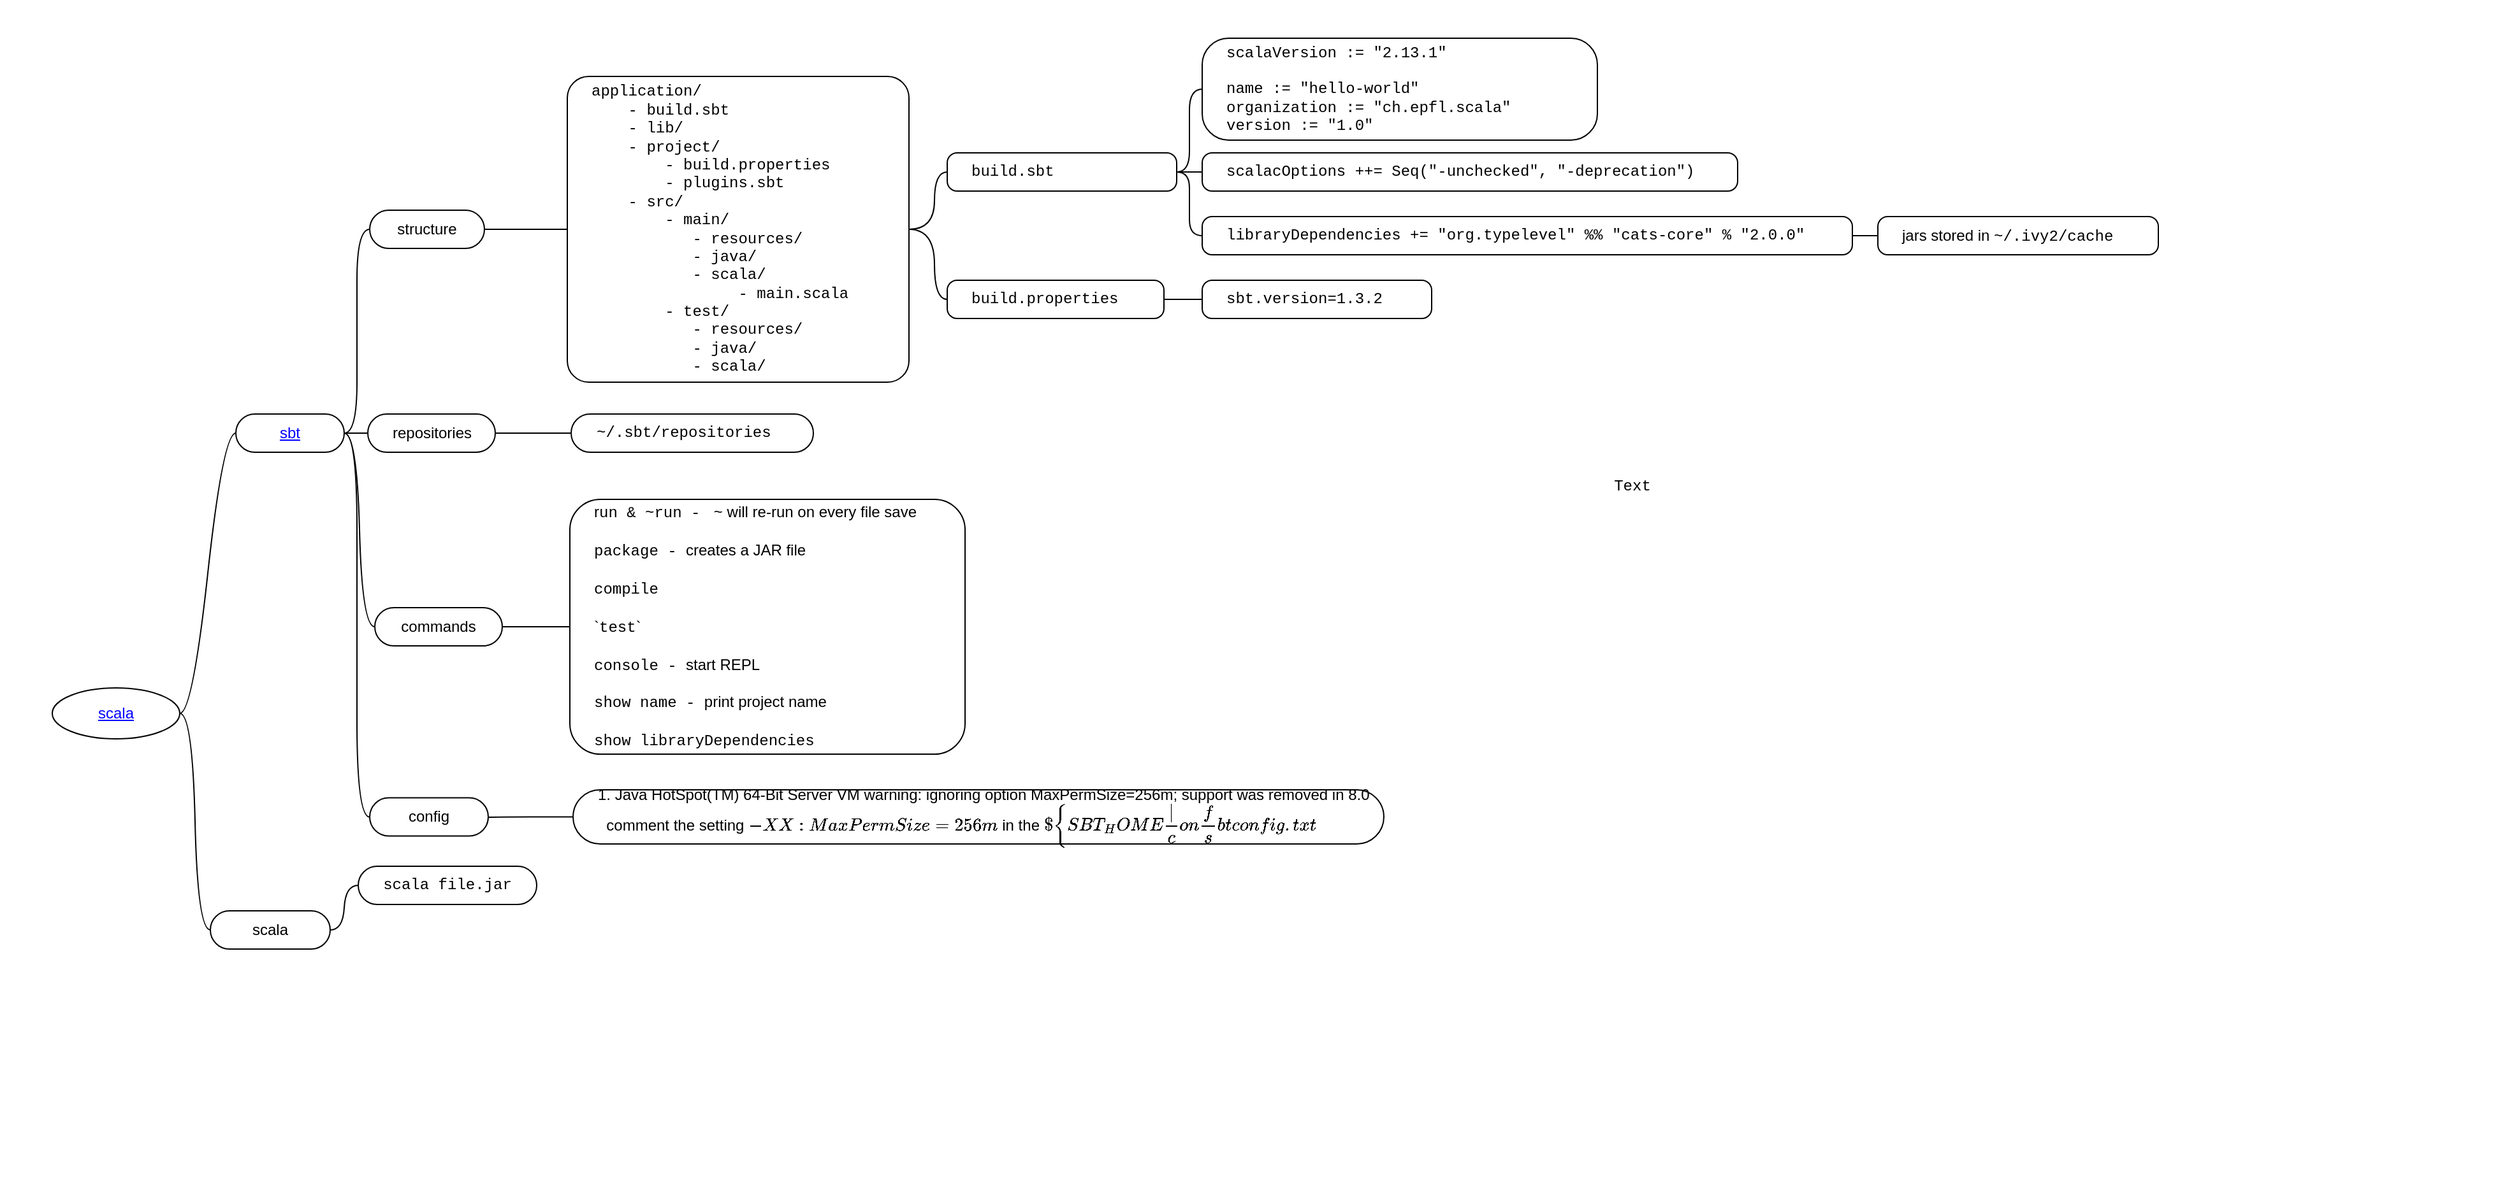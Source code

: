 <mxfile version="13.0.1" type="device" pages="3"><diagram id="EWGYTc7bqy6GZGGbjvN2" name="scala"><mxGraphModel dx="1186" dy="3915" grid="1" gridSize="10" guides="1" tooltips="1" connect="1" arrows="1" fold="1" page="1" pageScale="1" pageWidth="2339" pageHeight="3300" math="0" shadow="0"><root><mxCell id="0"/><mxCell id="1" parent="0"/><mxCell id="EoFhbo3bPFA1JX9zwTyj-1" value="" style="swimlane;html=1;startSize=20;horizontal=1;containerType=tree;fillColor=none;strokeColor=none;spacingLeft=15;snapToPoint=1;fixDash=0;backgroundOutline=0;rounded=1;align=left;verticalAlign=middle;" parent="1" vertex="1"><mxGeometry y="-290" width="1960" height="930" as="geometry"><mxRectangle x="30" y="-120" width="50" height="40" as="alternateBounds"/></mxGeometry></mxCell><UserObject label="scala" link="https://www.scala-lang.org/" id="EoFhbo3bPFA1JX9zwTyj-6"><mxCell style="ellipse;whiteSpace=wrap;html=1;align=center;container=1;recursiveResize=0;treeFolding=1;treeMoving=1;snapToPoint=1;fixDash=0;backgroundOutline=0;fontStyle=4;fontColor=#0000FF;" parent="EoFhbo3bPFA1JX9zwTyj-1" vertex="1"><mxGeometry x="41" y="540" width="100" height="40" as="geometry"/></mxCell></UserObject><mxCell id="EoFhbo3bPFA1JX9zwTyj-15" value="" style="edgeStyle=entityRelationEdgeStyle;startArrow=none;endArrow=none;segment=10;curved=1;snapToPoint=1;fixDash=0;backgroundOutline=0;exitX=1;exitY=0.5;exitDx=0;exitDy=0;" parent="EoFhbo3bPFA1JX9zwTyj-1" source="EoFhbo3bPFA1JX9zwTyj-6" target="EoFhbo3bPFA1JX9zwTyj-16" edge="1"><mxGeometry relative="1" as="geometry"><mxPoint x="121" y="570" as="sourcePoint"/></mxGeometry></mxCell><UserObject label="sbt" link="https://www.scala-sbt.org/1.x/docs/" id="EoFhbo3bPFA1JX9zwTyj-16"><mxCell style="whiteSpace=wrap;html=1;rounded=1;arcSize=50;align=center;verticalAlign=middle;container=1;recursiveResize=0;strokeWidth=1;autosize=1;spacing=4;treeFolding=1;treeMoving=1;snapToPoint=1;fixDash=0;backgroundOutline=0;fontStyle=4;fontColor=#0000FF;" parent="EoFhbo3bPFA1JX9zwTyj-1" vertex="1"><mxGeometry x="185" y="325" width="85" height="30" as="geometry"/></mxCell></UserObject><mxCell id="HXkj4zqK0N98TBbHZSJ0-14" value="" style="edgeStyle=entityRelationEdgeStyle;startArrow=none;endArrow=none;segment=10;curved=1;snapToPoint=1;fixDash=0;backgroundOutline=0;" parent="EoFhbo3bPFA1JX9zwTyj-1" source="EoFhbo3bPFA1JX9zwTyj-16" target="HXkj4zqK0N98TBbHZSJ0-15" edge="1"><mxGeometry relative="1" as="geometry"><mxPoint x="334" y="310" as="sourcePoint"/></mxGeometry></mxCell><mxCell id="HXkj4zqK0N98TBbHZSJ0-15" value="repositories" style="whiteSpace=wrap;html=1;rounded=1;arcSize=50;align=center;verticalAlign=middle;container=1;recursiveResize=0;strokeWidth=1;autosize=1;spacing=4;treeFolding=1;treeMoving=1;snapToPoint=1;fixDash=0;backgroundOutline=0;" parent="EoFhbo3bPFA1JX9zwTyj-1" vertex="1"><mxGeometry x="288.5" y="325" width="100" height="30" as="geometry"/></mxCell><mxCell id="HXkj4zqK0N98TBbHZSJ0-16" value="" style="edgeStyle=entityRelationEdgeStyle;startArrow=none;endArrow=none;segment=10;curved=1;snapToPoint=1;fixDash=0;backgroundOutline=0;" parent="EoFhbo3bPFA1JX9zwTyj-1" source="HXkj4zqK0N98TBbHZSJ0-15" target="HXkj4zqK0N98TBbHZSJ0-17" edge="1"><mxGeometry relative="1" as="geometry"><mxPoint x="334" y="330" as="sourcePoint"/></mxGeometry></mxCell><mxCell id="HXkj4zqK0N98TBbHZSJ0-17" value="~/.sbt/repositories" style="whiteSpace=wrap;html=1;rounded=1;arcSize=50;align=left;verticalAlign=middle;container=1;recursiveResize=0;strokeWidth=1;autosize=1;spacing=4;treeFolding=1;treeMoving=1;spacingLeft=16;snapToPoint=1;fixDash=0;backgroundOutline=0;fontFamily=Courier New;fontStyle=0" parent="EoFhbo3bPFA1JX9zwTyj-1" vertex="1"><mxGeometry x="448" y="325" width="190" height="30" as="geometry"/></mxCell><mxCell id="HXkj4zqK0N98TBbHZSJ0-22" value="" style="edgeStyle=entityRelationEdgeStyle;startArrow=none;endArrow=none;segment=10;curved=1;snapToPoint=1;fixDash=0;backgroundOutline=0;exitX=1;exitY=0.5;exitDx=0;exitDy=0;" parent="EoFhbo3bPFA1JX9zwTyj-1" source="EoFhbo3bPFA1JX9zwTyj-6" target="HXkj4zqK0N98TBbHZSJ0-23" edge="1"><mxGeometry relative="1" as="geometry"><mxPoint x="131" y="565" as="sourcePoint"/></mxGeometry></mxCell><mxCell id="HXkj4zqK0N98TBbHZSJ0-23" value="scala" style="whiteSpace=wrap;html=1;rounded=1;arcSize=50;align=center;verticalAlign=middle;container=1;recursiveResize=0;strokeWidth=1;autosize=1;spacing=4;treeFolding=1;treeMoving=1;snapToPoint=1;fixDash=0;backgroundOutline=0;" parent="EoFhbo3bPFA1JX9zwTyj-1" vertex="1"><mxGeometry x="165" y="715" width="94" height="30" as="geometry"/></mxCell><mxCell id="HXkj4zqK0N98TBbHZSJ0-25" value="" style="edgeStyle=entityRelationEdgeStyle;startArrow=none;endArrow=none;segment=10;curved=1;snapToPoint=1;fixDash=0;backgroundOutline=0;" parent="EoFhbo3bPFA1JX9zwTyj-1" source="HXkj4zqK0N98TBbHZSJ0-23" target="HXkj4zqK0N98TBbHZSJ0-26" edge="1"><mxGeometry relative="1" as="geometry"><mxPoint x="145" y="515" as="sourcePoint"/></mxGeometry></mxCell><mxCell id="HXkj4zqK0N98TBbHZSJ0-26" value="scala file.jar" style="whiteSpace=wrap;html=1;rounded=1;arcSize=50;align=center;verticalAlign=middle;container=1;recursiveResize=0;strokeWidth=1;autosize=1;spacing=4;treeFolding=1;treeMoving=1;snapToPoint=1;fixDash=0;backgroundOutline=0;fontFamily=Courier New;" parent="EoFhbo3bPFA1JX9zwTyj-1" vertex="1"><mxGeometry x="281" y="680" width="140" height="30" as="geometry"/></mxCell><mxCell id="HXkj4zqK0N98TBbHZSJ0-43" value="structure" style="whiteSpace=wrap;html=1;rounded=1;arcSize=50;align=center;verticalAlign=middle;container=1;recursiveResize=0;strokeWidth=1;autosize=1;spacing=4;treeFolding=1;treeMoving=1;snapToPoint=1;fixDash=0;backgroundOutline=0;" parent="EoFhbo3bPFA1JX9zwTyj-1" vertex="1"><mxGeometry x="290" y="165" width="90" height="30" as="geometry"/></mxCell><mxCell id="HXkj4zqK0N98TBbHZSJ0-42" value="" style="edgeStyle=entityRelationEdgeStyle;startArrow=none;endArrow=none;segment=10;curved=1;snapToPoint=1;fixDash=0;backgroundOutline=0;" parent="EoFhbo3bPFA1JX9zwTyj-1" source="EoFhbo3bPFA1JX9zwTyj-16" target="HXkj4zqK0N98TBbHZSJ0-43" edge="1"><mxGeometry relative="1" as="geometry"><mxPoint x="300" y="35" as="sourcePoint"/></mxGeometry></mxCell><mxCell id="HXkj4zqK0N98TBbHZSJ0-44" value="application/&lt;br&gt;&amp;nbsp; &amp;nbsp; - build.sbt&lt;br&gt;&amp;nbsp; &amp;nbsp; - lib/&lt;br&gt;&amp;nbsp; &amp;nbsp; - project/&lt;br&gt;&amp;nbsp; &amp;nbsp; &amp;nbsp; &amp;nbsp; - build.properties&lt;br&gt;&amp;nbsp; &amp;nbsp; &amp;nbsp; &amp;nbsp; - plugins.sbt&lt;br&gt;&amp;nbsp; &amp;nbsp; - src/&lt;br&gt;&amp;nbsp; &amp;nbsp; &amp;nbsp; &amp;nbsp; - main/&lt;br&gt;&amp;nbsp; &amp;nbsp; &amp;nbsp; &amp;nbsp; &amp;nbsp; &amp;nbsp;- resources/&lt;br&gt;&amp;nbsp; &amp;nbsp; &amp;nbsp; &amp;nbsp; &amp;nbsp; &amp;nbsp;- java/&lt;br&gt;&amp;nbsp; &amp;nbsp; &amp;nbsp; &amp;nbsp; &amp;nbsp; &amp;nbsp;- scala/&lt;br&gt;&amp;nbsp; &amp;nbsp; &amp;nbsp; &amp;nbsp; &amp;nbsp; &amp;nbsp; &amp;nbsp; &amp;nbsp; - main.scala&lt;br&gt;&amp;nbsp; &amp;nbsp; &amp;nbsp; &amp;nbsp; - test/&lt;br&gt;&amp;nbsp; &amp;nbsp; &amp;nbsp; &amp;nbsp; &amp;nbsp; &amp;nbsp;- resources/&lt;br&gt;&amp;nbsp; &amp;nbsp; &amp;nbsp; &amp;nbsp; &amp;nbsp; &amp;nbsp;- java/&lt;br&gt;&amp;nbsp; &amp;nbsp; &amp;nbsp; &amp;nbsp; &amp;nbsp; &amp;nbsp;- scala/" style="whiteSpace=wrap;html=1;rounded=1;arcSize=7;align=left;verticalAlign=middle;container=1;recursiveResize=0;strokeWidth=1;autosize=1;spacing=4;treeFolding=1;treeMoving=1;snapToPoint=1;fixDash=0;backgroundOutline=0;spacingLeft=15;glass=0;comic=0;shadow=0;fontFamily=Courier New;" parent="EoFhbo3bPFA1JX9zwTyj-1" vertex="1"><mxGeometry x="445" y="60" width="268" height="240" as="geometry"/></mxCell><mxCell id="HXkj4zqK0N98TBbHZSJ0-45" value="" style="edgeStyle=orthogonalEdgeStyle;rounded=0;orthogonalLoop=1;jettySize=auto;html=1;endArrow=none;endFill=0;" parent="EoFhbo3bPFA1JX9zwTyj-1" source="HXkj4zqK0N98TBbHZSJ0-43" target="HXkj4zqK0N98TBbHZSJ0-44" edge="1"><mxGeometry relative="1" as="geometry"/></mxCell><mxCell id="HXkj4zqK0N98TBbHZSJ0-48" value="" style="edgeStyle=entityRelationEdgeStyle;startArrow=none;endArrow=none;segment=10;curved=1;snapToPoint=1;fixDash=0;backgroundOutline=0;" parent="EoFhbo3bPFA1JX9zwTyj-1" source="EoFhbo3bPFA1JX9zwTyj-16" target="HXkj4zqK0N98TBbHZSJ0-49" edge="1"><mxGeometry relative="1" as="geometry"><mxPoint x="303" y="145" as="sourcePoint"/></mxGeometry></mxCell><UserObject label="commands" id="HXkj4zqK0N98TBbHZSJ0-49"><mxCell style="whiteSpace=wrap;html=1;rounded=1;arcSize=50;align=center;verticalAlign=middle;container=1;recursiveResize=0;strokeWidth=1;autosize=1;spacing=4;treeFolding=1;treeMoving=1;snapToPoint=1;fixDash=0;backgroundOutline=0;" parent="EoFhbo3bPFA1JX9zwTyj-1" vertex="1"><mxGeometry x="294" y="477" width="100" height="30" as="geometry"/></mxCell></UserObject><mxCell id="HXkj4zqK0N98TBbHZSJ0-50" value="" style="edgeStyle=entityRelationEdgeStyle;startArrow=none;endArrow=none;segment=10;curved=1;snapToPoint=1;fixDash=0;backgroundOutline=0;" parent="EoFhbo3bPFA1JX9zwTyj-1" source="HXkj4zqK0N98TBbHZSJ0-49" target="HXkj4zqK0N98TBbHZSJ0-51" edge="1"><mxGeometry relative="1" as="geometry"><mxPoint x="294" y="190" as="sourcePoint"/></mxGeometry></mxCell><UserObject label="r&lt;font face=&quot;Courier New&quot;&gt;un &amp;amp; ~run -&amp;nbsp;&lt;/font&gt;&amp;nbsp;&lt;font face=&quot;Courier New&quot;&gt;~&lt;/font&gt; will re-run on every file save&lt;br&gt;&lt;br&gt;&lt;font face=&quot;Courier New&quot;&gt;package -&amp;nbsp;&lt;/font&gt;creates a JAR file&lt;br&gt;&lt;br&gt;&lt;font face=&quot;Courier New&quot;&gt;compile&lt;/font&gt;&lt;br&gt;&lt;br&gt;`&lt;font face=&quot;Courier New&quot;&gt;test&lt;/font&gt;`&lt;br&gt;&lt;br&gt;&lt;font face=&quot;Courier New&quot;&gt;console -&amp;nbsp;&lt;/font&gt;start REPL&lt;br&gt;&lt;br&gt;&lt;font face=&quot;Courier New&quot;&gt;show name -&amp;nbsp;&lt;/font&gt;print project name&lt;br&gt;&lt;br&gt;&lt;font face=&quot;Courier New&quot;&gt;show libraryDependencies&lt;/font&gt;" id="HXkj4zqK0N98TBbHZSJ0-51"><mxCell style="whiteSpace=wrap;html=1;rounded=1;arcSize=12;align=left;verticalAlign=middle;container=1;recursiveResize=0;strokeWidth=1;autosize=1;spacing=4;treeFolding=1;treeMoving=1;snapToPoint=1;fixDash=0;backgroundOutline=0;spacingLeft=15;" parent="EoFhbo3bPFA1JX9zwTyj-1" vertex="1"><mxGeometry x="447" y="392" width="310" height="200" as="geometry"/></mxCell></UserObject><mxCell id="HXkj4zqK0N98TBbHZSJ0-52" value="" style="edgeStyle=entityRelationEdgeStyle;startArrow=none;endArrow=none;segment=10;curved=1;snapToPoint=1;fixDash=0;backgroundOutline=0;" parent="EoFhbo3bPFA1JX9zwTyj-1" source="EoFhbo3bPFA1JX9zwTyj-16" target="HXkj4zqK0N98TBbHZSJ0-53" edge="1"><mxGeometry relative="1" as="geometry"><mxPoint x="294" y="190" as="sourcePoint"/></mxGeometry></mxCell><mxCell id="HXkj4zqK0N98TBbHZSJ0-53" value="config" style="whiteSpace=wrap;html=1;rounded=1;arcSize=50;align=center;verticalAlign=middle;container=1;recursiveResize=0;strokeWidth=1;autosize=1;spacing=4;treeFolding=1;treeMoving=1;snapToPoint=1;fixDash=0;backgroundOutline=0;" parent="EoFhbo3bPFA1JX9zwTyj-1" vertex="1"><mxGeometry x="290" y="626.25" width="93" height="30" as="geometry"/></mxCell><mxCell id="HXkj4zqK0N98TBbHZSJ0-54" value="" style="edgeStyle=entityRelationEdgeStyle;startArrow=none;endArrow=none;segment=10;curved=1;snapToPoint=1;fixDash=0;backgroundOutline=0;entryX=0;entryY=0.5;entryDx=0;entryDy=0;" parent="EoFhbo3bPFA1JX9zwTyj-1" source="HXkj4zqK0N98TBbHZSJ0-53" target="HXkj4zqK0N98TBbHZSJ0-55" edge="1"><mxGeometry relative="1" as="geometry"><mxPoint x="294" y="190" as="sourcePoint"/><mxPoint x="464" y="640" as="targetPoint"/></mxGeometry></mxCell><mxCell id="HXkj4zqK0N98TBbHZSJ0-55" value="1. Java HotSpot(TM) 64-Bit Server VM warning: ignoring option MaxPermSize=256m; support was removed in 8.0&lt;br&gt;&amp;nbsp; comment the setting `-XX:MaxPermSize=256m` in the `${SBT_HOME|/conf/sbtconfig.txt`" style="whiteSpace=wrap;html=1;rounded=1;arcSize=50;align=left;verticalAlign=middle;container=1;recursiveResize=0;strokeWidth=1;autosize=1;spacing=4;treeFolding=1;treeMoving=1;snapToPoint=1;fixDash=0;backgroundOutline=0;spacingLeft=15;" parent="EoFhbo3bPFA1JX9zwTyj-1" vertex="1"><mxGeometry x="449.5" y="620" width="636" height="42.5" as="geometry"/></mxCell><mxCell id="HXkj4zqK0N98TBbHZSJ0-67" value="" style="edgeStyle=orthogonalEdgeStyle;rounded=0;orthogonalLoop=1;jettySize=auto;html=1;endArrow=none;endFill=0;curved=1;" parent="EoFhbo3bPFA1JX9zwTyj-1" source="HXkj4zqK0N98TBbHZSJ0-44" target="HXkj4zqK0N98TBbHZSJ0-68" edge="1"><mxGeometry relative="1" as="geometry"><mxPoint x="414" y="-45" as="sourcePoint"/></mxGeometry></mxCell><mxCell id="HXkj4zqK0N98TBbHZSJ0-68" value="build.properties" style="whiteSpace=wrap;html=1;rounded=1;arcSize=26;align=left;verticalAlign=middle;container=1;recursiveResize=0;strokeWidth=1;autosize=1;spacing=4;treeFolding=1;treeMoving=1;snapToPoint=1;fixDash=0;backgroundOutline=0;spacingLeft=15;glass=0;comic=0;shadow=0;fontFamily=Courier New;" parent="EoFhbo3bPFA1JX9zwTyj-1" vertex="1"><mxGeometry x="743" y="220" width="170" height="30" as="geometry"/></mxCell><mxCell id="HXkj4zqK0N98TBbHZSJ0-69" value="" style="edgeStyle=orthogonalEdgeStyle;rounded=0;orthogonalLoop=1;jettySize=auto;html=1;endArrow=none;endFill=0;" parent="EoFhbo3bPFA1JX9zwTyj-1" source="HXkj4zqK0N98TBbHZSJ0-68" target="HXkj4zqK0N98TBbHZSJ0-70" edge="1"><mxGeometry relative="1" as="geometry"><mxPoint x="646" y="-45" as="sourcePoint"/></mxGeometry></mxCell><mxCell id="HXkj4zqK0N98TBbHZSJ0-70" value="sbt.version=1.3.2" style="whiteSpace=wrap;html=1;rounded=1;arcSize=26;align=left;verticalAlign=middle;container=1;recursiveResize=0;strokeWidth=1;autosize=1;spacing=4;treeFolding=1;treeMoving=1;snapToPoint=1;fixDash=0;backgroundOutline=0;spacingLeft=15;glass=0;comic=0;shadow=0;fontFamily=Courier New;" parent="EoFhbo3bPFA1JX9zwTyj-1" vertex="1"><mxGeometry x="943" y="220" width="180" height="30" as="geometry"/></mxCell><mxCell id="HXkj4zqK0N98TBbHZSJ0-75" value="" style="edgeStyle=orthogonalEdgeStyle;rounded=0;orthogonalLoop=1;jettySize=auto;html=1;endArrow=none;endFill=0;curved=1;" parent="EoFhbo3bPFA1JX9zwTyj-1" source="HXkj4zqK0N98TBbHZSJ0-44" target="HXkj4zqK0N98TBbHZSJ0-76" edge="1"><mxGeometry relative="1" as="geometry"><mxPoint x="646" y="-45" as="sourcePoint"/></mxGeometry></mxCell><mxCell id="HXkj4zqK0N98TBbHZSJ0-76" value="&lt;span style=&quot;text-align: center&quot;&gt;build.sbt&lt;/span&gt;" style="whiteSpace=wrap;html=1;rounded=1;arcSize=26;align=left;verticalAlign=middle;container=1;recursiveResize=0;strokeWidth=1;autosize=1;spacing=4;treeFolding=1;treeMoving=1;snapToPoint=1;fixDash=0;backgroundOutline=0;spacingLeft=15;glass=0;comic=0;shadow=0;fontFamily=Courier New;" parent="EoFhbo3bPFA1JX9zwTyj-1" vertex="1"><mxGeometry x="743" y="120" width="180" height="30" as="geometry"/></mxCell><mxCell id="v4owVOPyK5eBCJgN2eRr-3" value="" style="edgeStyle=entityRelationEdgeStyle;startArrow=none;endArrow=none;segment=10;curved=1;snapToPoint=1;fixDash=0;backgroundOutline=0;exitX=1;exitY=0.5;exitDx=0;exitDy=0;" edge="1" target="v4owVOPyK5eBCJgN2eRr-4" source="HXkj4zqK0N98TBbHZSJ0-76" parent="EoFhbo3bPFA1JX9zwTyj-1"><mxGeometry relative="1" as="geometry"><mxPoint x="863" y="-195" as="sourcePoint"/><mxPoint x="453" y="410" as="targetPoint"/></mxGeometry></mxCell><UserObject label="scalaVersion := &quot;2.13.1&quot;&lt;br&gt;&lt;br&gt;name := &quot;hello-world&quot;&lt;br&gt;organization := &quot;ch.epfl.scala&quot;&lt;br&gt;version := &quot;1.0&quot;" id="v4owVOPyK5eBCJgN2eRr-4"><mxCell style="whiteSpace=wrap;html=1;rounded=1;arcSize=26;align=left;verticalAlign=middle;container=1;recursiveResize=0;strokeWidth=1;autosize=1;spacing=4;treeFolding=1;treeMoving=1;spacingLeft=15;snapToPoint=1;fixDash=0;backgroundOutline=0;collapsible=1;overflow=visible;fontFamily=Courier New;" vertex="1" collapsed="1" parent="EoFhbo3bPFA1JX9zwTyj-1"><mxGeometry x="943" y="30" width="310" height="80" as="geometry"/></mxCell></UserObject><mxCell id="v4owVOPyK5eBCJgN2eRr-5" value="" style="edgeStyle=entityRelationEdgeStyle;startArrow=none;endArrow=none;segment=10;curved=1;snapToPoint=1;fixDash=0;backgroundOutline=0;exitX=1;exitY=0.5;exitDx=0;exitDy=0;" edge="1" target="v4owVOPyK5eBCJgN2eRr-6" source="HXkj4zqK0N98TBbHZSJ0-76" parent="EoFhbo3bPFA1JX9zwTyj-1"><mxGeometry relative="1" as="geometry"><mxPoint x="863" y="-195" as="sourcePoint"/><mxPoint x="453" y="410" as="targetPoint"/></mxGeometry></mxCell><UserObject label="scalacOptions ++= Seq(&quot;-unchecked&quot;, &quot;-deprecation&quot;)" id="v4owVOPyK5eBCJgN2eRr-6"><mxCell style="whiteSpace=wrap;html=1;rounded=1;arcSize=26;align=left;verticalAlign=middle;container=1;recursiveResize=0;strokeWidth=1;autosize=1;spacing=4;treeFolding=1;treeMoving=1;spacingLeft=15;snapToPoint=1;fixDash=0;backgroundOutline=0;collapsible=1;overflow=visible;fontFamily=Courier New;" vertex="1" collapsed="1" parent="EoFhbo3bPFA1JX9zwTyj-1"><mxGeometry x="943" y="120" width="420" height="30" as="geometry"/></mxCell></UserObject><mxCell id="v4owVOPyK5eBCJgN2eRr-7" value="" style="edgeStyle=entityRelationEdgeStyle;startArrow=none;endArrow=none;segment=10;curved=1;snapToPoint=1;fixDash=0;backgroundOutline=0;exitX=1;exitY=0.5;exitDx=0;exitDy=0;" edge="1" target="v4owVOPyK5eBCJgN2eRr-8" source="HXkj4zqK0N98TBbHZSJ0-76" parent="EoFhbo3bPFA1JX9zwTyj-1"><mxGeometry relative="1" as="geometry"><mxPoint x="863" y="-195" as="sourcePoint"/><mxPoint x="453" y="410" as="targetPoint"/></mxGeometry></mxCell><UserObject label="libraryDependencies += &quot;org.typelevel&quot; %% &quot;cats-core&quot; % &quot;2.0.0&quot;" link="https://index.scala-lang.org" id="v4owVOPyK5eBCJgN2eRr-8"><mxCell style="whiteSpace=wrap;html=1;rounded=1;arcSize=26;align=left;verticalAlign=middle;container=1;recursiveResize=0;strokeWidth=1;autosize=1;spacing=4;treeFolding=1;treeMoving=1;spacingLeft=15;snapToPoint=1;fixDash=0;backgroundOutline=0;collapsible=1;overflow=visible;fontFamily=Courier New;" vertex="1" collapsed="1" parent="EoFhbo3bPFA1JX9zwTyj-1"><mxGeometry x="943" y="170" width="510" height="30" as="geometry"/></mxCell></UserObject><mxCell id="v4owVOPyK5eBCJgN2eRr-9" value="" style="edgeStyle=entityRelationEdgeStyle;startArrow=none;endArrow=none;segment=10;curved=1;snapToPoint=1;fixDash=0;backgroundOutline=0;exitX=1;exitY=0.5;exitDx=0;exitDy=0;" edge="1" target="v4owVOPyK5eBCJgN2eRr-10" source="v4owVOPyK5eBCJgN2eRr-8" parent="EoFhbo3bPFA1JX9zwTyj-1"><mxGeometry relative="1" as="geometry"><mxPoint x="863" y="-195" as="sourcePoint"/><mxPoint x="453" y="410" as="targetPoint"/></mxGeometry></mxCell><UserObject label="&lt;span style=&quot;font-family: &amp;#34;helvetica&amp;#34;&quot;&gt;jars stored in&amp;nbsp;&lt;/span&gt;&lt;font face=&quot;Courier New&quot;&gt;~/.ivy2/cache&lt;/font&gt;" link="https://index.scala-lang.org" id="v4owVOPyK5eBCJgN2eRr-10"><mxCell style="whiteSpace=wrap;html=1;rounded=1;arcSize=26;align=left;verticalAlign=middle;container=1;recursiveResize=0;strokeWidth=1;autosize=1;spacing=4;treeFolding=1;treeMoving=1;spacingLeft=15;snapToPoint=1;fixDash=0;backgroundOutline=0;collapsible=1;overflow=visible;fontFamily=Courier New;" vertex="1" collapsed="1" parent="EoFhbo3bPFA1JX9zwTyj-1"><mxGeometry x="1473" y="170" width="220" height="30" as="geometry"/></mxCell></UserObject><mxCell id="v4owVOPyK5eBCJgN2eRr-11" value="Text" style="text;html=1;align=center;verticalAlign=middle;resizable=0;points=[];autosize=1;fontFamily=Courier New;fontColor=#000000;" vertex="1" parent="EoFhbo3bPFA1JX9zwTyj-1"><mxGeometry x="1260" y="372" width="40" height="20" as="geometry"/></mxCell></root></mxGraphModel></diagram><diagram id="FLPFpf0fDZkSOcCbkyvu" name="cluster"><mxGraphModel dx="946" dy="615" grid="1" gridSize="10" guides="1" tooltips="1" connect="1" arrows="1" fold="1" page="1" pageScale="1" pageWidth="2339" pageHeight="3300" math="0" shadow="0"><root><mxCell id="Sro-y_ONTGwIrrQq8ra5-0"/><mxCell id="Sro-y_ONTGwIrrQq8ra5-1" parent="Sro-y_ONTGwIrrQq8ra5-0"/><mxCell id="Sro-y_ONTGwIrrQq8ra5-2" value="D" style="swimlane;html=1;startSize=20;horizontal=1;containerType=tree;rounded=1;shadow=0;glass=0;comic=0;fillColor=none;align=left;strokeColor=none;" parent="Sro-y_ONTGwIrrQq8ra5-1" vertex="1"><mxGeometry x="50" y="100" width="1020" height="460" as="geometry"/></mxCell><mxCell id="Sro-y_ONTGwIrrQq8ra5-3" value="" style="edgeStyle=entityRelationEdgeStyle;startArrow=none;endArrow=none;segment=10;curved=1;" parent="Sro-y_ONTGwIrrQq8ra5-2" source="Sro-y_ONTGwIrrQq8ra5-7" target="Sro-y_ONTGwIrrQq8ra5-8" edge="1"><mxGeometry relative="1" as="geometry"/></mxCell><mxCell id="Sro-y_ONTGwIrrQq8ra5-7" value="cluster" style="ellipse;whiteSpace=wrap;html=1;align=center;container=1;recursiveResize=0;treeFolding=1;treeMoving=1;" parent="Sro-y_ONTGwIrrQq8ra5-2" vertex="1"><mxGeometry x="50" y="160" width="100" height="40" as="geometry"/></mxCell><mxCell id="Sro-y_ONTGwIrrQq8ra5-8" value="hadoop" style="whiteSpace=wrap;html=1;rounded=1;arcSize=50;align=center;verticalAlign=middle;container=1;recursiveResize=0;strokeWidth=1;autosize=1;spacing=4;treeFolding=1;treeMoving=1;" parent="Sro-y_ONTGwIrrQq8ra5-2" vertex="1"><mxGeometry x="170" y="110" width="80" height="30" as="geometry"/></mxCell><mxCell id="Sro-y_ONTGwIrrQq8ra5-21" value="" style="edgeStyle=entityRelationEdgeStyle;startArrow=none;endArrow=none;segment=10;curved=1;exitX=1;exitY=0.5;exitDx=0;exitDy=0;" parent="Sro-y_ONTGwIrrQq8ra5-2" source="Sro-y_ONTGwIrrQq8ra5-7" target="Sro-y_ONTGwIrrQq8ra5-22" edge="1"><mxGeometry relative="1" as="geometry"><mxPoint x="140" y="175" as="sourcePoint"/></mxGeometry></mxCell><mxCell id="Sro-y_ONTGwIrrQq8ra5-22" value="spark" style="whiteSpace=wrap;html=1;rounded=1;arcSize=50;align=center;verticalAlign=middle;container=1;recursiveResize=0;strokeWidth=1;autosize=1;spacing=4;treeFolding=1;treeMoving=1;" parent="Sro-y_ONTGwIrrQq8ra5-2" vertex="1"><mxGeometry x="170" y="275" width="80" height="30" as="geometry"/></mxCell><mxCell id="Sro-y_ONTGwIrrQq8ra5-23" value="" style="edgeStyle=entityRelationEdgeStyle;startArrow=none;endArrow=none;segment=10;curved=1;" parent="Sro-y_ONTGwIrrQq8ra5-2" source="Sro-y_ONTGwIrrQq8ra5-22" target="Sro-y_ONTGwIrrQq8ra5-46" edge="1"><mxGeometry relative="1" as="geometry"><mxPoint x="150" y="245" as="sourcePoint"/></mxGeometry></mxCell><mxCell id="Sro-y_ONTGwIrrQq8ra5-24" value="$SPARK_HOME/sbin/start-all.sh&lt;br&gt;$SPARK_HOME/sbin/stop-all.sh" style="whiteSpace=wrap;html=1;rounded=1;arcSize=50;align=left;verticalAlign=middle;container=1;recursiveResize=0;strokeWidth=1;autosize=1;spacing=4;treeFolding=1;treeMoving=1;spacingLeft=15;" parent="Sro-y_ONTGwIrrQq8ra5-2" vertex="1"><mxGeometry x="480" y="270" width="230" height="40" as="geometry"/></mxCell><mxCell id="Sro-y_ONTGwIrrQq8ra5-25" value="" style="edgeStyle=entityRelationEdgeStyle;startArrow=none;endArrow=none;segment=10;curved=1;" parent="Sro-y_ONTGwIrrQq8ra5-2" source="Sro-y_ONTGwIrrQq8ra5-7" target="Sro-y_ONTGwIrrQq8ra5-26" edge="1"><mxGeometry relative="1" as="geometry"><mxPoint x="150" y="170" as="sourcePoint"/></mxGeometry></mxCell><mxCell id="Sro-y_ONTGwIrrQq8ra5-26" value="java" style="whiteSpace=wrap;html=1;rounded=1;arcSize=50;align=center;verticalAlign=middle;container=1;recursiveResize=0;strokeWidth=1;autosize=1;spacing=4;treeFolding=1;treeMoving=1;" parent="Sro-y_ONTGwIrrQq8ra5-2" vertex="1"><mxGeometry x="170" y="20" width="80" height="30" as="geometry"/></mxCell><mxCell id="Sro-y_ONTGwIrrQq8ra5-31" value="" style="edgeStyle=entityRelationEdgeStyle;startArrow=none;endArrow=none;segment=10;curved=1;" parent="Sro-y_ONTGwIrrQq8ra5-2" source="Sro-y_ONTGwIrrQq8ra5-26" target="Sro-y_ONTGwIrrQq8ra5-32" edge="1"><mxGeometry relative="1" as="geometry"><mxPoint x="150" y="200" as="sourcePoint"/></mxGeometry></mxCell><mxCell id="Sro-y_ONTGwIrrQq8ra5-32" value="&lt;span style=&quot;background-color: rgb(255 , 255 , 255)&quot;&gt;JAVA_HOME&lt;br&gt;&lt;/span&gt;" style="whiteSpace=wrap;html=1;rounded=1;arcSize=50;align=left;verticalAlign=middle;container=1;recursiveResize=0;strokeWidth=1;autosize=1;spacing=4;treeFolding=1;treeMoving=1;spacingLeft=15;" parent="Sro-y_ONTGwIrrQq8ra5-2" vertex="1"><mxGeometry x="270" y="20" width="190" height="30" as="geometry"/></mxCell><mxCell id="Sro-y_ONTGwIrrQq8ra5-41" value="" style="edgeStyle=entityRelationEdgeStyle;startArrow=none;endArrow=none;segment=10;curved=1;" parent="Sro-y_ONTGwIrrQq8ra5-2" source="Sro-y_ONTGwIrrQq8ra5-8" target="Sro-y_ONTGwIrrQq8ra5-44" edge="1"><mxGeometry relative="1" as="geometry"><mxPoint x="150" y="200" as="sourcePoint"/></mxGeometry></mxCell><mxCell id="Sro-y_ONTGwIrrQq8ra5-42" value="&lt;span style=&quot;font-size: 12px&quot;&gt;$HADOOP_HOME/sbin/start-dfs.sh&lt;/span&gt;&lt;br style=&quot;font-size: 12px&quot;&gt;&lt;span style=&quot;font-size: 12px&quot;&gt;$HADOOP_HOME/sbin/stop-dfs.sh&lt;/span&gt;&lt;span style=&quot;font-size: 12px&quot;&gt;&lt;br&gt;&lt;/span&gt;" style="whiteSpace=wrap;html=1;rounded=1;arcSize=43;align=left;verticalAlign=middle;container=1;recursiveResize=0;strokeWidth=1;autosize=1;spacing=4;treeFolding=1;treeMoving=1;fontSize=12;spacingLeft=15;" parent="Sro-y_ONTGwIrrQq8ra5-2" vertex="1"><mxGeometry x="480" y="52.5" width="240" height="40" as="geometry"/></mxCell><mxCell id="Sro-y_ONTGwIrrQq8ra5-43" value="" style="edgeStyle=entityRelationEdgeStyle;startArrow=none;endArrow=none;segment=10;curved=1;" parent="Sro-y_ONTGwIrrQq8ra5-2" source="Sro-y_ONTGwIrrQq8ra5-44" target="Sro-y_ONTGwIrrQq8ra5-42" edge="1"><mxGeometry relative="1" as="geometry"><mxPoint x="290" y="180" as="sourcePoint"/></mxGeometry></mxCell><mxCell id="Sro-y_ONTGwIrrQq8ra5-44" value="&lt;div&gt;HADOOP_HOME&lt;/div&gt;&lt;div&gt;HADOOP_CONF_DIR&lt;/div&gt;&lt;div&gt;HADOOP_PID_DIR&lt;/div&gt;&lt;div&gt;HADOOP_LOG_DIR&lt;/div&gt;&lt;div&gt;&lt;br&gt;&lt;/div&gt;" style="whiteSpace=wrap;html=1;rounded=1;arcSize=33;align=left;verticalAlign=top;container=1;recursiveResize=0;strokeWidth=1;autosize=1;spacing=4;treeFolding=1;treeMoving=1;spacingLeft=15;" parent="Sro-y_ONTGwIrrQq8ra5-2" vertex="1"><mxGeometry x="270" y="90" width="190" height="70" as="geometry"/></mxCell><mxCell id="Sro-y_ONTGwIrrQq8ra5-45" value="" style="edgeStyle=entityRelationEdgeStyle;startArrow=none;endArrow=none;segment=10;curved=1;" parent="Sro-y_ONTGwIrrQq8ra5-2" source="Sro-y_ONTGwIrrQq8ra5-46" target="Sro-y_ONTGwIrrQq8ra5-24" edge="1"><mxGeometry relative="1" as="geometry"><mxPoint x="300" y="370" as="sourcePoint"/></mxGeometry></mxCell><mxCell id="Sro-y_ONTGwIrrQq8ra5-46" value="&lt;div&gt;SPARK_HOME&lt;/div&gt;&lt;div&gt;SPARK_CONF_DIR&lt;/div&gt;&lt;div&gt;SPARK_PID_DIR&lt;/div&gt;&lt;div&gt;SPARK_LOG_DIR&lt;/div&gt;&lt;div&gt;SPARK_DIST_CLASSPATH&lt;/div&gt;" style="whiteSpace=wrap;html=1;rounded=1;arcSize=33;align=left;verticalAlign=middle;container=1;recursiveResize=0;strokeWidth=1;autosize=1;spacing=4;treeFolding=1;treeMoving=1;spacingLeft=15;" parent="Sro-y_ONTGwIrrQq8ra5-2" vertex="1"><mxGeometry x="270" y="250" width="190" height="80" as="geometry"/></mxCell><mxCell id="Sro-y_ONTGwIrrQq8ra5-47" value="" style="edgeStyle=entityRelationEdgeStyle;startArrow=none;endArrow=none;segment=10;curved=1;exitX=1;exitY=0.5;exitDx=0;exitDy=0;" parent="Sro-y_ONTGwIrrQq8ra5-2" source="Sro-y_ONTGwIrrQq8ra5-7" target="Sro-y_ONTGwIrrQq8ra5-48" edge="1"><mxGeometry relative="1" as="geometry"><mxPoint x="140" y="175" as="sourcePoint"/></mxGeometry></mxCell><mxCell id="Sro-y_ONTGwIrrQq8ra5-48" value="hive" style="whiteSpace=wrap;html=1;rounded=1;arcSize=50;align=center;verticalAlign=middle;container=1;recursiveResize=0;strokeWidth=1;autosize=1;spacing=4;treeFolding=1;treeMoving=1;" parent="Sro-y_ONTGwIrrQq8ra5-2" vertex="1"><mxGeometry x="170" y="355" width="70" height="30" as="geometry"/></mxCell><mxCell id="Sro-y_ONTGwIrrQq8ra5-49" value="" style="edgeStyle=entityRelationEdgeStyle;startArrow=none;endArrow=none;segment=10;curved=1;" parent="Sro-y_ONTGwIrrQq8ra5-2" source="Sro-y_ONTGwIrrQq8ra5-48" target="Sro-y_ONTGwIrrQq8ra5-50" edge="1"><mxGeometry relative="1" as="geometry"><mxPoint x="160" y="305" as="sourcePoint"/></mxGeometry></mxCell><mxCell id="Sro-y_ONTGwIrrQq8ra5-50" value="HIVE_HOME&lt;br&gt;HIVE_CONF_DIR" style="whiteSpace=wrap;html=1;rounded=1;arcSize=50;align=left;verticalAlign=middle;container=1;recursiveResize=0;strokeWidth=1;autosize=1;spacing=4;treeFolding=1;treeMoving=1;spacingLeft=15;" parent="Sro-y_ONTGwIrrQq8ra5-2" vertex="1"><mxGeometry x="270" y="355" width="190" height="30" as="geometry"/></mxCell><mxCell id="tE6yXry5JkGGAP22-kF5-0" value="" style="edgeStyle=entityRelationEdgeStyle;startArrow=none;endArrow=none;segment=10;curved=1;" parent="Sro-y_ONTGwIrrQq8ra5-2" source="Sro-y_ONTGwIrrQq8ra5-44" target="tE6yXry5JkGGAP22-kF5-1" edge="1"><mxGeometry relative="1" as="geometry"><mxPoint x="520" y="210" as="sourcePoint"/></mxGeometry></mxCell><mxCell id="tE6yXry5JkGGAP22-kF5-1" value="$HADOOP_HOME/sbin/start-yarn.sh&lt;br&gt;$HADOOP_HOME/sbin/stop-yarn.sh&lt;span style=&quot;font-size: 12px&quot;&gt;&lt;br&gt;&lt;/span&gt;" style="whiteSpace=wrap;html=1;rounded=1;arcSize=50;align=left;verticalAlign=middle;container=1;recursiveResize=0;strokeWidth=1;autosize=1;spacing=4;treeFolding=1;treeMoving=1;fontSize=12;spacingLeft=15;" parent="Sro-y_ONTGwIrrQq8ra5-2" vertex="1"><mxGeometry x="480" y="160" width="250" height="40" as="geometry"/></mxCell><mxCell id="tE6yXry5JkGGAP22-kF5-2" value="" style="edgeStyle=entityRelationEdgeStyle;startArrow=none;endArrow=none;segment=10;curved=1;" parent="Sro-y_ONTGwIrrQq8ra5-2" source="Sro-y_ONTGwIrrQq8ra5-42" target="tE6yXry5JkGGAP22-kF5-3" edge="1"><mxGeometry relative="1" as="geometry"><mxPoint x="510" y="210" as="sourcePoint"/></mxGeometry></mxCell><mxCell id="tE6yXry5JkGGAP22-kF5-3" value="&lt;span style=&quot;font-size: 12px&quot;&gt;master:&lt;br&gt;Namenode&lt;br&gt;SecondaryNamenode&lt;br&gt;Datanode&lt;br&gt;&lt;br&gt;&lt;/span&gt;slave:&lt;br&gt;Datanode&lt;span style=&quot;font-size: 12px&quot;&gt;&lt;br&gt;&lt;/span&gt;" style="whiteSpace=wrap;html=1;rounded=1;arcSize=18;align=left;verticalAlign=middle;container=1;recursiveResize=0;strokeWidth=1;autosize=1;spacing=4;treeFolding=1;treeMoving=1;fontSize=12;spacingLeft=15;" parent="Sro-y_ONTGwIrrQq8ra5-2" vertex="1"><mxGeometry x="750" y="20" width="170" height="105" as="geometry"/></mxCell><mxCell id="2-6tEZyYjRrjFNyBFMZI-2" value="" style="edgeStyle=entityRelationEdgeStyle;startArrow=none;endArrow=none;segment=10;curved=1;" parent="Sro-y_ONTGwIrrQq8ra5-2" source="tE6yXry5JkGGAP22-kF5-1" target="2-6tEZyYjRrjFNyBFMZI-3" edge="1"><mxGeometry relative="1" as="geometry"><mxPoint x="510" y="210" as="sourcePoint"/></mxGeometry></mxCell><mxCell id="2-6tEZyYjRrjFNyBFMZI-3" value="&lt;span style=&quot;font-size: 12px&quot;&gt;master:&lt;br&gt;ResourceManager&lt;br&gt;NodeManager&lt;br&gt;&lt;br&gt;slave:&lt;br&gt;NodeManager&lt;br&gt;&lt;/span&gt;" style="whiteSpace=wrap;html=1;rounded=1;arcSize=22;align=left;verticalAlign=middle;container=1;recursiveResize=0;strokeWidth=1;autosize=1;spacing=4;treeFolding=1;treeMoving=1;fontSize=12;spacingLeft=15;" parent="Sro-y_ONTGwIrrQq8ra5-2" vertex="1"><mxGeometry x="750" y="130" width="170" height="100" as="geometry"/></mxCell><mxCell id="2-6tEZyYjRrjFNyBFMZI-4" value="" style="edgeStyle=entityRelationEdgeStyle;startArrow=none;endArrow=none;segment=10;curved=1;" parent="Sro-y_ONTGwIrrQq8ra5-2" source="Sro-y_ONTGwIrrQq8ra5-24" target="2-6tEZyYjRrjFNyBFMZI-5" edge="1"><mxGeometry relative="1" as="geometry"><mxPoint x="780" y="280" as="sourcePoint"/></mxGeometry></mxCell><mxCell id="2-6tEZyYjRrjFNyBFMZI-5" value="&lt;span style=&quot;font-size: 12px&quot;&gt;master:&lt;br&gt;Master&lt;br&gt;Worker&lt;br&gt;&lt;br&gt;slave:&lt;br&gt;Worker&lt;br&gt;&lt;/span&gt;" style="whiteSpace=wrap;html=1;rounded=1;arcSize=22;align=left;verticalAlign=middle;container=1;recursiveResize=0;strokeWidth=1;autosize=1;spacing=4;treeFolding=1;treeMoving=1;fontSize=12;spacingLeft=15;" parent="Sro-y_ONTGwIrrQq8ra5-2" vertex="1"><mxGeometry x="750" y="240" width="170" height="100" as="geometry"/></mxCell><mxCell id="2-6tEZyYjRrjFNyBFMZI-6" value="jps" style="strokeWidth=1;html=1;shape=mxgraph.flowchart.annotation_2;align=left;labelPosition=right;pointerEvents=1;fontColor=#000000;direction=west;perimeterSpacing=0;" parent="Sro-y_ONTGwIrrQq8ra5-2" vertex="1"><mxGeometry x="960" y="40" width="20" height="290" as="geometry"/></mxCell></root></mxGraphModel></diagram><diagram id="1RoVEH6-U07JBPiQCIpj" name="spark"><mxGraphModel dx="946" dy="615" grid="1" gridSize="10" guides="1" tooltips="1" connect="1" arrows="1" fold="1" page="1" pageScale="1" pageWidth="2339" pageHeight="3300" math="0" shadow="0"><root><mxCell id="34mPGzUubuIL1UB4C40a-0"/><mxCell id="34mPGzUubuIL1UB4C40a-1" parent="34mPGzUubuIL1UB4C40a-0"/><mxCell id="KCW76AdvT7wmHBYV-x0i-53" value="" style="swimlane;html=1;startSize=20;horizontal=1;containerType=tree;rounded=1;shadow=0;glass=0;comic=0;fillColor=none;align=left;strokeColor=none;fontColor=#0000FF;" parent="34mPGzUubuIL1UB4C40a-1" vertex="1"><mxGeometry x="40" y="160" width="660" height="320" as="geometry"/></mxCell><mxCell id="KCW76AdvT7wmHBYV-x0i-54" value="" style="edgeStyle=entityRelationEdgeStyle;startArrow=none;endArrow=none;segment=10;curved=1;" parent="KCW76AdvT7wmHBYV-x0i-53" source="KCW76AdvT7wmHBYV-x0i-58" target="KCW76AdvT7wmHBYV-x0i-59" edge="1"><mxGeometry relative="1" as="geometry"/></mxCell><UserObject label="spark" link="http://spark.apache.org/" id="KCW76AdvT7wmHBYV-x0i-58"><mxCell style="ellipse;whiteSpace=wrap;align=center;container=1;recursiveResize=0;treeFolding=1;treeMoving=1;fontStyle=4;horizontal=1;html=1;fontColor=#0000FF;" parent="KCW76AdvT7wmHBYV-x0i-53" vertex="1"><mxGeometry x="10" y="43" width="100" height="40" as="geometry"/></mxCell></UserObject><mxCell id="KCW76AdvT7wmHBYV-x0i-59" value="Topic" style="whiteSpace=wrap;html=1;rounded=1;arcSize=50;align=center;verticalAlign=middle;container=1;recursiveResize=0;strokeWidth=1;autosize=1;spacing=4;treeFolding=1;treeMoving=1;" parent="KCW76AdvT7wmHBYV-x0i-53" vertex="1"><mxGeometry x="170" y="23" width="80" height="20" as="geometry"/></mxCell></root></mxGraphModel></diagram></mxfile>
